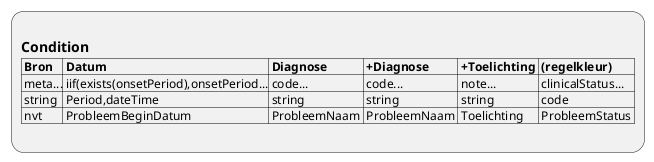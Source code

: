 @startuml ViewDefinition-Condition
:
== Condition
|= Bron |= Datum |= Diagnose |= +Diagnose |= +Toelichting |= (regelkleur) |
| meta...| iif(exists(onsetPeriod),onsetPeriod...| code...| code...| note...| clinicalStatus...|
| string | Period,dateTime | string | string | string | code |
| nvt | ProbleemBeginDatum | ProbleemNaam | ProbleemNaam | Toelichting | ProbleemStatus |
;
@enduml